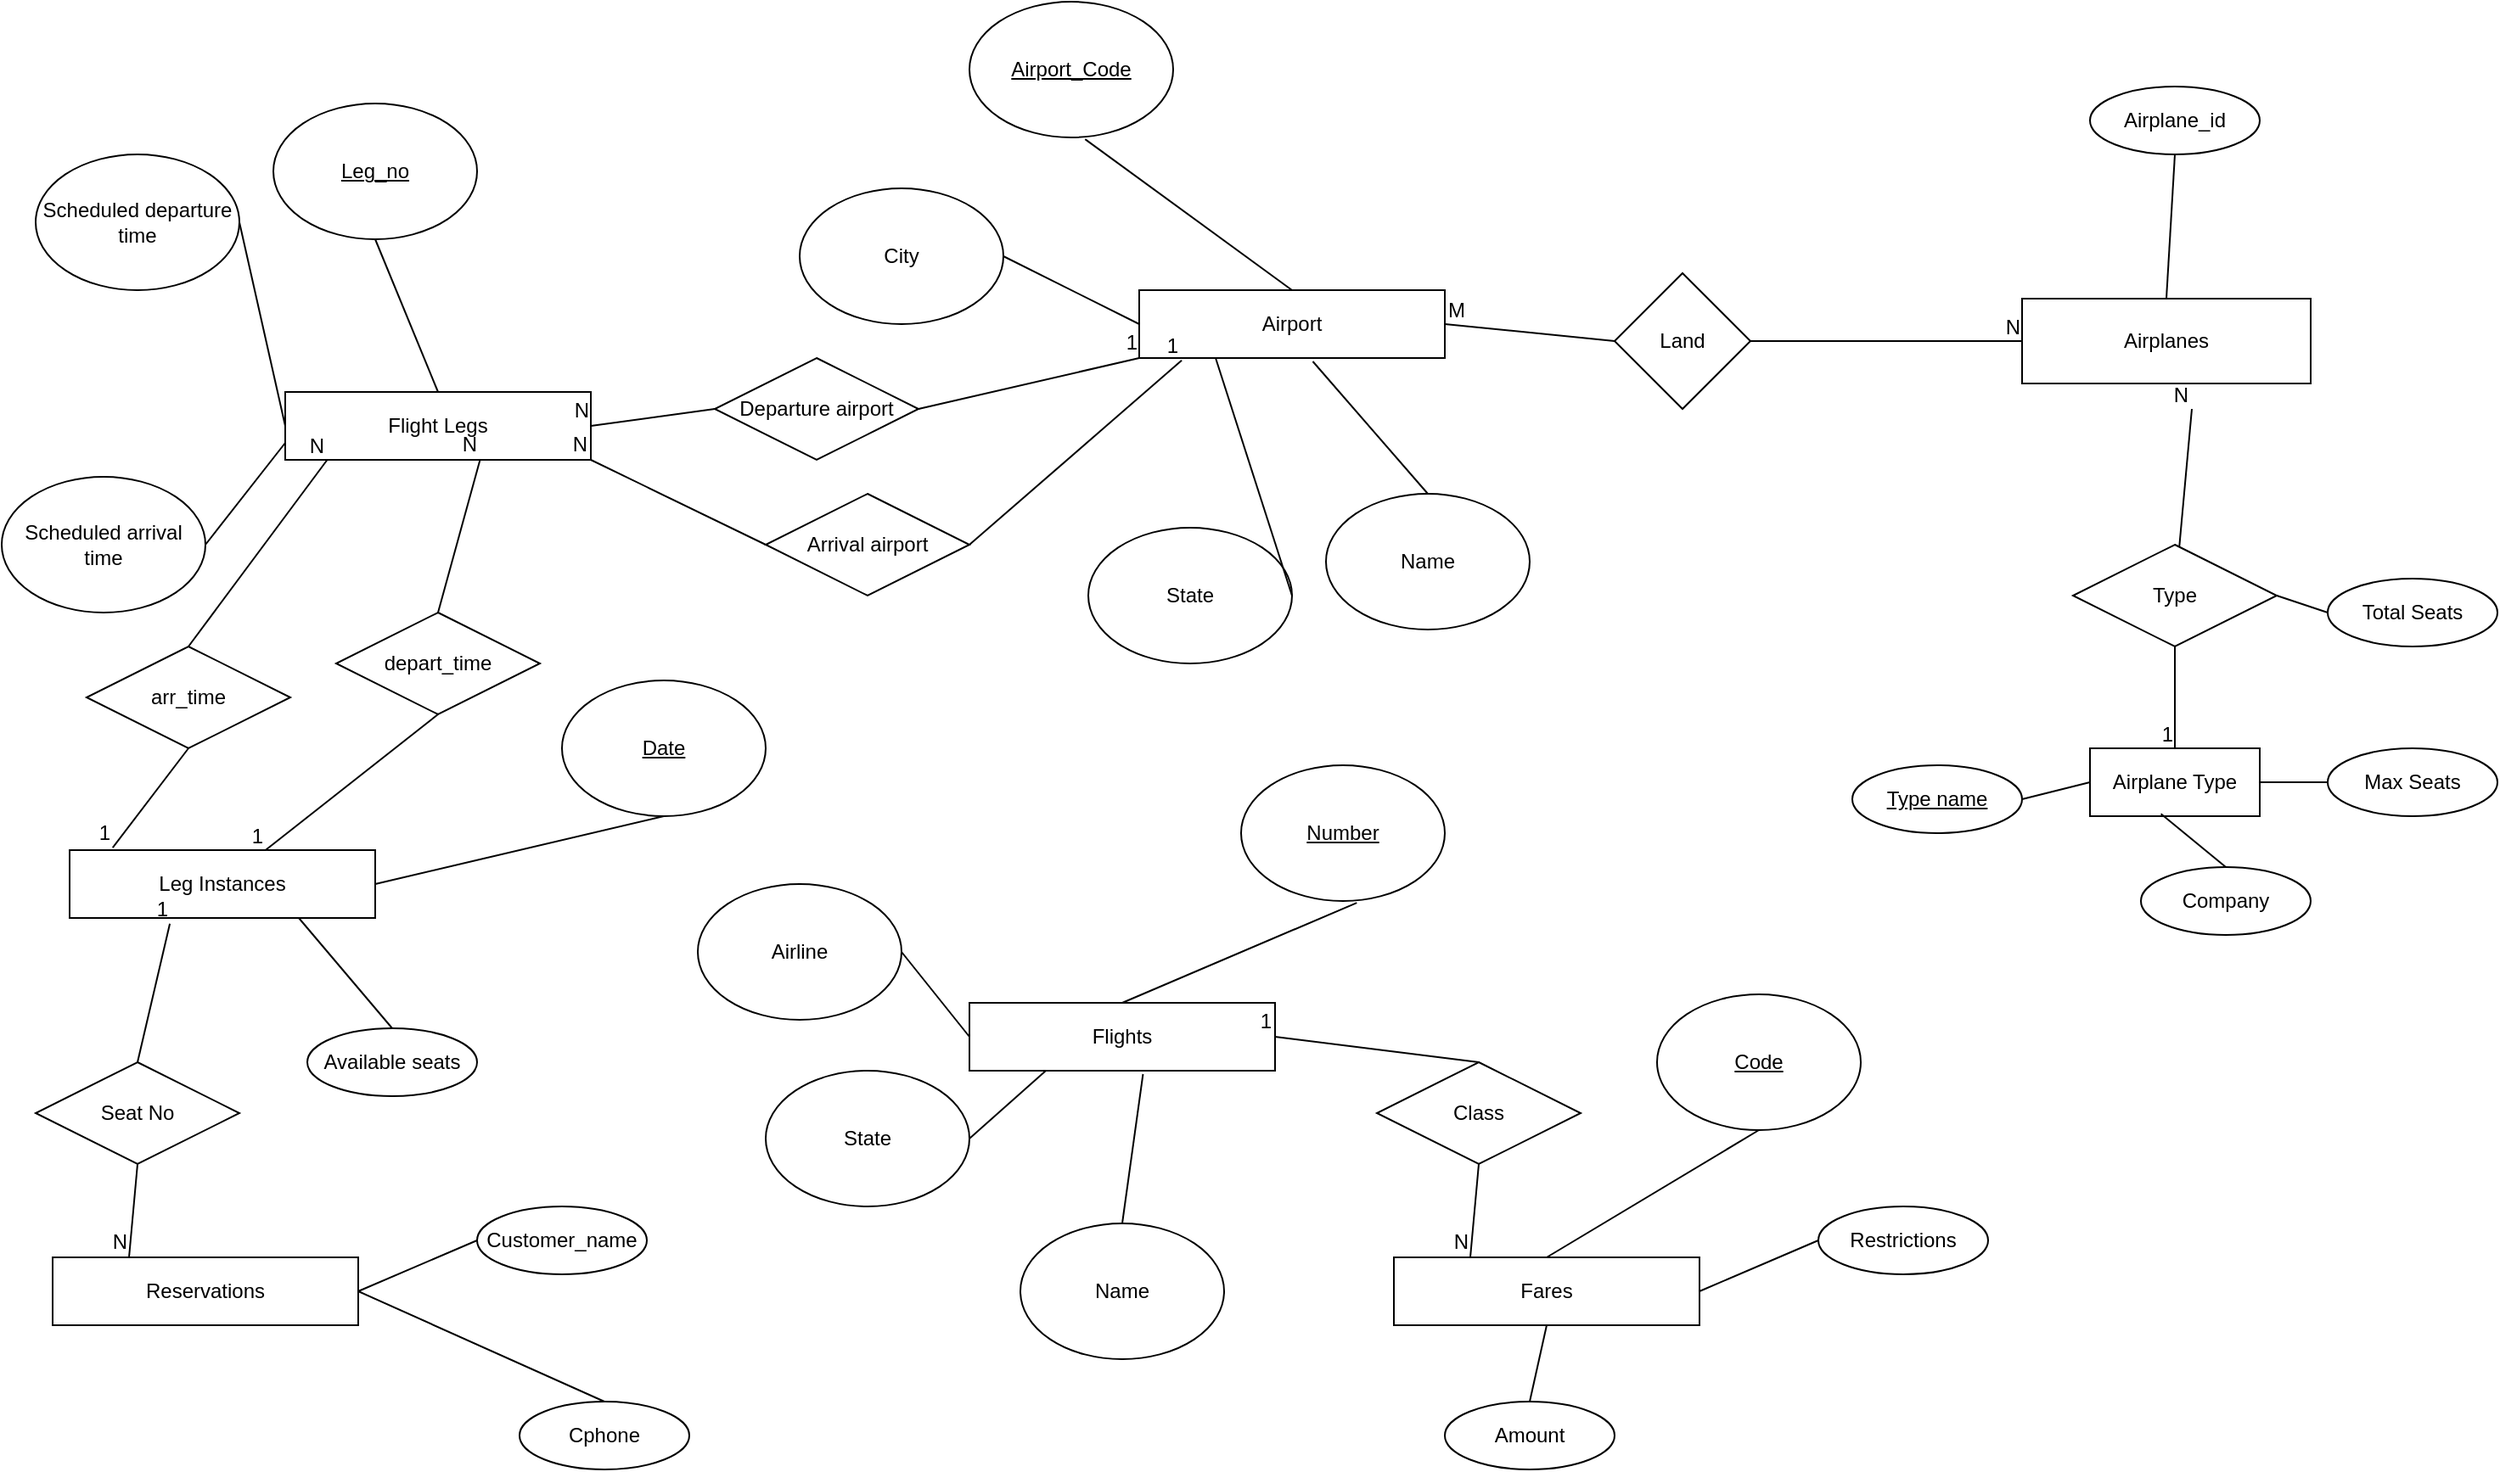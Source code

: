 <mxfile version="24.8.0">
  <diagram name="Page-1" id="k-Av23_oGupuDg4ewC5L">
    <mxGraphModel dx="2117" dy="1691" grid="1" gridSize="10" guides="1" tooltips="1" connect="1" arrows="1" fold="1" page="1" pageScale="1" pageWidth="827" pageHeight="1169" math="0" shadow="0">
      <root>
        <mxCell id="0" />
        <mxCell id="1" parent="0" />
        <mxCell id="vSyVV7Foz87uTXDMN15J-1" value="Airport" style="rounded=0;whiteSpace=wrap;html=1;" vertex="1" parent="1">
          <mxGeometry x="-90" y="130" width="180" height="40" as="geometry" />
        </mxCell>
        <mxCell id="vSyVV7Foz87uTXDMN15J-2" value="" style="endArrow=none;html=1;rounded=0;entryX=0.568;entryY=1.013;entryDx=0;entryDy=0;entryPerimeter=0;exitX=0.5;exitY=0;exitDx=0;exitDy=0;" edge="1" parent="1" source="vSyVV7Foz87uTXDMN15J-1" target="vSyVV7Foz87uTXDMN15J-3">
          <mxGeometry width="50" height="50" relative="1" as="geometry">
            <mxPoint x="-50" y="130" as="sourcePoint" />
            <mxPoint x="-110" y="40" as="targetPoint" />
          </mxGeometry>
        </mxCell>
        <mxCell id="vSyVV7Foz87uTXDMN15J-3" value="&lt;u&gt;Airport_Code&lt;/u&gt;" style="ellipse;whiteSpace=wrap;html=1;" vertex="1" parent="1">
          <mxGeometry x="-190" y="-40" width="120" height="80" as="geometry" />
        </mxCell>
        <mxCell id="vSyVV7Foz87uTXDMN15J-4" value="" style="endArrow=none;html=1;rounded=0;entryX=0;entryY=0.5;entryDx=0;entryDy=0;exitX=1;exitY=0.5;exitDx=0;exitDy=0;" edge="1" parent="1" source="vSyVV7Foz87uTXDMN15J-5" target="vSyVV7Foz87uTXDMN15J-1">
          <mxGeometry width="50" height="50" relative="1" as="geometry">
            <mxPoint x="-160" y="210" as="sourcePoint" />
            <mxPoint x="-110" y="160" as="targetPoint" />
          </mxGeometry>
        </mxCell>
        <mxCell id="vSyVV7Foz87uTXDMN15J-5" value="City" style="ellipse;whiteSpace=wrap;html=1;" vertex="1" parent="1">
          <mxGeometry x="-290" y="70" width="120" height="80" as="geometry" />
        </mxCell>
        <mxCell id="vSyVV7Foz87uTXDMN15J-6" value="State" style="ellipse;whiteSpace=wrap;html=1;" vertex="1" parent="1">
          <mxGeometry x="-120" y="270" width="120" height="80" as="geometry" />
        </mxCell>
        <mxCell id="vSyVV7Foz87uTXDMN15J-7" value="" style="endArrow=none;html=1;rounded=0;entryX=0.25;entryY=1;entryDx=0;entryDy=0;exitX=1;exitY=0.5;exitDx=0;exitDy=0;" edge="1" parent="1" source="vSyVV7Foz87uTXDMN15J-6" target="vSyVV7Foz87uTXDMN15J-1">
          <mxGeometry width="50" height="50" relative="1" as="geometry">
            <mxPoint x="-150" y="260" as="sourcePoint" />
            <mxPoint x="-100" y="210" as="targetPoint" />
          </mxGeometry>
        </mxCell>
        <mxCell id="vSyVV7Foz87uTXDMN15J-8" value="Name" style="ellipse;whiteSpace=wrap;html=1;" vertex="1" parent="1">
          <mxGeometry x="20" y="250" width="120" height="80" as="geometry" />
        </mxCell>
        <mxCell id="vSyVV7Foz87uTXDMN15J-9" value="" style="endArrow=none;html=1;rounded=0;entryX=0.568;entryY=1.05;entryDx=0;entryDy=0;entryPerimeter=0;exitX=0.5;exitY=0;exitDx=0;exitDy=0;" edge="1" parent="1" source="vSyVV7Foz87uTXDMN15J-8" target="vSyVV7Foz87uTXDMN15J-1">
          <mxGeometry width="50" height="50" relative="1" as="geometry">
            <mxPoint x="-60" y="270" as="sourcePoint" />
            <mxPoint x="-10" y="220" as="targetPoint" />
          </mxGeometry>
        </mxCell>
        <mxCell id="vSyVV7Foz87uTXDMN15J-11" value="" style="endArrow=none;html=1;rounded=0;entryX=0;entryY=0.5;entryDx=0;entryDy=0;" edge="1" parent="1" source="vSyVV7Foz87uTXDMN15J-10" target="vSyVV7Foz87uTXDMN15J-14">
          <mxGeometry relative="1" as="geometry">
            <mxPoint x="50" y="160" as="sourcePoint" />
            <mxPoint x="430" y="160" as="targetPoint" />
          </mxGeometry>
        </mxCell>
        <mxCell id="vSyVV7Foz87uTXDMN15J-13" value="N" style="resizable=0;html=1;whiteSpace=wrap;align=right;verticalAlign=bottom;" connectable="0" vertex="1" parent="vSyVV7Foz87uTXDMN15J-11">
          <mxGeometry x="1" relative="1" as="geometry" />
        </mxCell>
        <mxCell id="vSyVV7Foz87uTXDMN15J-14" value="Airplanes" style="whiteSpace=wrap;html=1;align=center;" vertex="1" parent="1">
          <mxGeometry x="430" y="135" width="170" height="50" as="geometry" />
        </mxCell>
        <mxCell id="vSyVV7Foz87uTXDMN15J-15" value="" style="endArrow=none;html=1;rounded=0;entryX=0;entryY=0.5;entryDx=0;entryDy=0;exitX=1;exitY=0.5;exitDx=0;exitDy=0;" edge="1" parent="1" source="vSyVV7Foz87uTXDMN15J-1" target="vSyVV7Foz87uTXDMN15J-10">
          <mxGeometry relative="1" as="geometry">
            <mxPoint x="50" y="160" as="sourcePoint" />
            <mxPoint x="430" y="160" as="targetPoint" />
          </mxGeometry>
        </mxCell>
        <mxCell id="vSyVV7Foz87uTXDMN15J-16" value="M" style="resizable=0;html=1;whiteSpace=wrap;align=left;verticalAlign=bottom;" connectable="0" vertex="1" parent="vSyVV7Foz87uTXDMN15J-15">
          <mxGeometry x="-1" relative="1" as="geometry" />
        </mxCell>
        <mxCell id="vSyVV7Foz87uTXDMN15J-10" value="Land" style="rhombus;whiteSpace=wrap;html=1;" vertex="1" parent="1">
          <mxGeometry x="190" y="120" width="80" height="80" as="geometry" />
        </mxCell>
        <mxCell id="vSyVV7Foz87uTXDMN15J-18" value="Airplane_id" style="ellipse;whiteSpace=wrap;html=1;align=center;" vertex="1" parent="1">
          <mxGeometry x="470" y="10" width="100" height="40" as="geometry" />
        </mxCell>
        <mxCell id="vSyVV7Foz87uTXDMN15J-19" value="" style="endArrow=none;html=1;rounded=0;entryX=0.5;entryY=1;entryDx=0;entryDy=0;exitX=0.5;exitY=0;exitDx=0;exitDy=0;" edge="1" parent="1" source="vSyVV7Foz87uTXDMN15J-14" target="vSyVV7Foz87uTXDMN15J-18">
          <mxGeometry width="50" height="50" relative="1" as="geometry">
            <mxPoint x="490" y="110" as="sourcePoint" />
            <mxPoint x="540" y="60" as="targetPoint" />
          </mxGeometry>
        </mxCell>
        <mxCell id="vSyVV7Foz87uTXDMN15J-21" value="Type" style="shape=rhombus;perimeter=rhombusPerimeter;whiteSpace=wrap;html=1;align=center;" vertex="1" parent="1">
          <mxGeometry x="460" y="280" width="120" height="60" as="geometry" />
        </mxCell>
        <mxCell id="vSyVV7Foz87uTXDMN15J-22" value="" style="endArrow=none;html=1;rounded=0;" edge="1" parent="1" source="vSyVV7Foz87uTXDMN15J-21">
          <mxGeometry relative="1" as="geometry">
            <mxPoint x="360" y="240" as="sourcePoint" />
            <mxPoint x="530" y="200" as="targetPoint" />
          </mxGeometry>
        </mxCell>
        <mxCell id="vSyVV7Foz87uTXDMN15J-23" value="N" style="resizable=0;html=1;whiteSpace=wrap;align=right;verticalAlign=bottom;" connectable="0" vertex="1" parent="vSyVV7Foz87uTXDMN15J-22">
          <mxGeometry x="1" relative="1" as="geometry" />
        </mxCell>
        <mxCell id="vSyVV7Foz87uTXDMN15J-24" value="Airplane Type" style="whiteSpace=wrap;html=1;align=center;" vertex="1" parent="1">
          <mxGeometry x="470" y="400" width="100" height="40" as="geometry" />
        </mxCell>
        <mxCell id="vSyVV7Foz87uTXDMN15J-25" value="" style="endArrow=none;html=1;rounded=0;exitX=0.5;exitY=1;exitDx=0;exitDy=0;entryX=0.5;entryY=0;entryDx=0;entryDy=0;" edge="1" parent="1" source="vSyVV7Foz87uTXDMN15J-21" target="vSyVV7Foz87uTXDMN15J-24">
          <mxGeometry relative="1" as="geometry">
            <mxPoint x="280" y="380" as="sourcePoint" />
            <mxPoint x="440" y="380" as="targetPoint" />
          </mxGeometry>
        </mxCell>
        <mxCell id="vSyVV7Foz87uTXDMN15J-26" value="1" style="resizable=0;html=1;whiteSpace=wrap;align=right;verticalAlign=bottom;" connectable="0" vertex="1" parent="vSyVV7Foz87uTXDMN15J-25">
          <mxGeometry x="1" relative="1" as="geometry" />
        </mxCell>
        <mxCell id="vSyVV7Foz87uTXDMN15J-27" value="Total Seats" style="ellipse;whiteSpace=wrap;html=1;align=center;" vertex="1" parent="1">
          <mxGeometry x="610" y="300" width="100" height="40" as="geometry" />
        </mxCell>
        <mxCell id="vSyVV7Foz87uTXDMN15J-28" value="" style="endArrow=none;html=1;rounded=0;entryX=0;entryY=0.5;entryDx=0;entryDy=0;exitX=1;exitY=0.5;exitDx=0;exitDy=0;" edge="1" parent="1" source="vSyVV7Foz87uTXDMN15J-21" target="vSyVV7Foz87uTXDMN15J-27">
          <mxGeometry relative="1" as="geometry">
            <mxPoint x="540" y="350" as="sourcePoint" />
            <mxPoint x="700" y="350" as="targetPoint" />
          </mxGeometry>
        </mxCell>
        <mxCell id="vSyVV7Foz87uTXDMN15J-29" value="Type name" style="ellipse;whiteSpace=wrap;html=1;align=center;fontStyle=4;" vertex="1" parent="1">
          <mxGeometry x="330" y="410" width="100" height="40" as="geometry" />
        </mxCell>
        <mxCell id="vSyVV7Foz87uTXDMN15J-30" value="" style="endArrow=none;html=1;rounded=0;entryX=0;entryY=0.5;entryDx=0;entryDy=0;exitX=1;exitY=0.5;exitDx=0;exitDy=0;" edge="1" parent="1" source="vSyVV7Foz87uTXDMN15J-29" target="vSyVV7Foz87uTXDMN15J-24">
          <mxGeometry relative="1" as="geometry">
            <mxPoint x="210" y="440" as="sourcePoint" />
            <mxPoint x="370" y="440" as="targetPoint" />
          </mxGeometry>
        </mxCell>
        <mxCell id="vSyVV7Foz87uTXDMN15J-33" value="Max Seats" style="ellipse;whiteSpace=wrap;html=1;align=center;" vertex="1" parent="1">
          <mxGeometry x="610" y="400" width="100" height="40" as="geometry" />
        </mxCell>
        <mxCell id="vSyVV7Foz87uTXDMN15J-34" value="Company" style="ellipse;whiteSpace=wrap;html=1;align=center;" vertex="1" parent="1">
          <mxGeometry x="500" y="470" width="100" height="40" as="geometry" />
        </mxCell>
        <mxCell id="vSyVV7Foz87uTXDMN15J-35" value="" style="endArrow=none;html=1;rounded=0;entryX=0;entryY=0.5;entryDx=0;entryDy=0;exitX=1;exitY=0.5;exitDx=0;exitDy=0;" edge="1" parent="1" source="vSyVV7Foz87uTXDMN15J-24" target="vSyVV7Foz87uTXDMN15J-33">
          <mxGeometry relative="1" as="geometry">
            <mxPoint x="540" y="460" as="sourcePoint" />
            <mxPoint x="700" y="460" as="targetPoint" />
          </mxGeometry>
        </mxCell>
        <mxCell id="vSyVV7Foz87uTXDMN15J-36" value="" style="endArrow=none;html=1;rounded=0;exitX=0.418;exitY=0.965;exitDx=0;exitDy=0;exitPerimeter=0;entryX=0.5;entryY=0;entryDx=0;entryDy=0;" edge="1" parent="1" source="vSyVV7Foz87uTXDMN15J-24" target="vSyVV7Foz87uTXDMN15J-34">
          <mxGeometry relative="1" as="geometry">
            <mxPoint x="420" y="480" as="sourcePoint" />
            <mxPoint x="580" y="480" as="targetPoint" />
          </mxGeometry>
        </mxCell>
        <mxCell id="vSyVV7Foz87uTXDMN15J-37" value="Flights" style="rounded=0;whiteSpace=wrap;html=1;" vertex="1" parent="1">
          <mxGeometry x="-190" y="550" width="180" height="40" as="geometry" />
        </mxCell>
        <mxCell id="vSyVV7Foz87uTXDMN15J-38" value="" style="endArrow=none;html=1;rounded=0;entryX=0.568;entryY=1.013;entryDx=0;entryDy=0;entryPerimeter=0;exitX=0.5;exitY=0;exitDx=0;exitDy=0;" edge="1" parent="1" source="vSyVV7Foz87uTXDMN15J-37" target="vSyVV7Foz87uTXDMN15J-39">
          <mxGeometry width="50" height="50" relative="1" as="geometry">
            <mxPoint x="-110" y="540" as="sourcePoint" />
            <mxPoint x="-170" y="450" as="targetPoint" />
          </mxGeometry>
        </mxCell>
        <mxCell id="vSyVV7Foz87uTXDMN15J-39" value="&lt;u&gt;Number&lt;/u&gt;" style="ellipse;whiteSpace=wrap;html=1;" vertex="1" parent="1">
          <mxGeometry x="-30" y="410" width="120" height="80" as="geometry" />
        </mxCell>
        <mxCell id="vSyVV7Foz87uTXDMN15J-40" value="" style="endArrow=none;html=1;rounded=0;entryX=0;entryY=0.5;entryDx=0;entryDy=0;exitX=1;exitY=0.5;exitDx=0;exitDy=0;" edge="1" parent="1" source="vSyVV7Foz87uTXDMN15J-41" target="vSyVV7Foz87uTXDMN15J-37">
          <mxGeometry width="50" height="50" relative="1" as="geometry">
            <mxPoint x="-220" y="620" as="sourcePoint" />
            <mxPoint x="-170" y="570" as="targetPoint" />
          </mxGeometry>
        </mxCell>
        <mxCell id="vSyVV7Foz87uTXDMN15J-41" value="Airline" style="ellipse;whiteSpace=wrap;html=1;" vertex="1" parent="1">
          <mxGeometry x="-350" y="480" width="120" height="80" as="geometry" />
        </mxCell>
        <mxCell id="vSyVV7Foz87uTXDMN15J-42" value="State" style="ellipse;whiteSpace=wrap;html=1;" vertex="1" parent="1">
          <mxGeometry x="-310" y="590" width="120" height="80" as="geometry" />
        </mxCell>
        <mxCell id="vSyVV7Foz87uTXDMN15J-43" value="" style="endArrow=none;html=1;rounded=0;entryX=0.25;entryY=1;entryDx=0;entryDy=0;exitX=1;exitY=0.5;exitDx=0;exitDy=0;" edge="1" parent="1" source="vSyVV7Foz87uTXDMN15J-42" target="vSyVV7Foz87uTXDMN15J-37">
          <mxGeometry width="50" height="50" relative="1" as="geometry">
            <mxPoint x="-210" y="670" as="sourcePoint" />
            <mxPoint x="-160" y="620" as="targetPoint" />
          </mxGeometry>
        </mxCell>
        <mxCell id="vSyVV7Foz87uTXDMN15J-44" value="Name" style="ellipse;whiteSpace=wrap;html=1;" vertex="1" parent="1">
          <mxGeometry x="-160" y="680" width="120" height="80" as="geometry" />
        </mxCell>
        <mxCell id="vSyVV7Foz87uTXDMN15J-45" value="" style="endArrow=none;html=1;rounded=0;entryX=0.568;entryY=1.05;entryDx=0;entryDy=0;entryPerimeter=0;exitX=0.5;exitY=0;exitDx=0;exitDy=0;" edge="1" parent="1" source="vSyVV7Foz87uTXDMN15J-44" target="vSyVV7Foz87uTXDMN15J-37">
          <mxGeometry width="50" height="50" relative="1" as="geometry">
            <mxPoint x="-120" y="680" as="sourcePoint" />
            <mxPoint x="-70" y="630" as="targetPoint" />
          </mxGeometry>
        </mxCell>
        <mxCell id="vSyVV7Foz87uTXDMN15J-46" value="Flight Legs" style="rounded=0;whiteSpace=wrap;html=1;" vertex="1" parent="1">
          <mxGeometry x="-593" y="190" width="180" height="40" as="geometry" />
        </mxCell>
        <mxCell id="vSyVV7Foz87uTXDMN15J-47" value="" style="endArrow=none;html=1;rounded=0;entryX=0.5;entryY=1;entryDx=0;entryDy=0;exitX=0.5;exitY=0;exitDx=0;exitDy=0;" edge="1" parent="1" source="vSyVV7Foz87uTXDMN15J-46" target="vSyVV7Foz87uTXDMN15J-48">
          <mxGeometry width="50" height="50" relative="1" as="geometry">
            <mxPoint x="-430" y="260" as="sourcePoint" />
            <mxPoint x="-341.84" y="171.04" as="targetPoint" />
          </mxGeometry>
        </mxCell>
        <mxCell id="vSyVV7Foz87uTXDMN15J-48" value="&lt;u&gt;Leg_no&lt;/u&gt;" style="ellipse;whiteSpace=wrap;html=1;" vertex="1" parent="1">
          <mxGeometry x="-600" y="20" width="120" height="80" as="geometry" />
        </mxCell>
        <mxCell id="vSyVV7Foz87uTXDMN15J-49" value="" style="endArrow=none;html=1;rounded=0;entryX=0;entryY=0.5;entryDx=0;entryDy=0;exitX=1;exitY=0.5;exitDx=0;exitDy=0;" edge="1" parent="1" source="vSyVV7Foz87uTXDMN15J-50" target="vSyVV7Foz87uTXDMN15J-46">
          <mxGeometry width="50" height="50" relative="1" as="geometry">
            <mxPoint x="-540" y="340" as="sourcePoint" />
            <mxPoint x="-490" y="290" as="targetPoint" />
          </mxGeometry>
        </mxCell>
        <mxCell id="vSyVV7Foz87uTXDMN15J-50" value="Scheduled departure time" style="ellipse;whiteSpace=wrap;html=1;" vertex="1" parent="1">
          <mxGeometry x="-740" y="50" width="120" height="80" as="geometry" />
        </mxCell>
        <mxCell id="vSyVV7Foz87uTXDMN15J-51" value="Scheduled arrival time" style="ellipse;whiteSpace=wrap;html=1;" vertex="1" parent="1">
          <mxGeometry x="-760" y="240" width="120" height="80" as="geometry" />
        </mxCell>
        <mxCell id="vSyVV7Foz87uTXDMN15J-52" value="" style="endArrow=none;html=1;rounded=0;entryX=0;entryY=0.75;entryDx=0;entryDy=0;exitX=1;exitY=0.5;exitDx=0;exitDy=0;" edge="1" parent="1" source="vSyVV7Foz87uTXDMN15J-51" target="vSyVV7Foz87uTXDMN15J-46">
          <mxGeometry width="50" height="50" relative="1" as="geometry">
            <mxPoint x="-530" y="390" as="sourcePoint" />
            <mxPoint x="-480" y="340" as="targetPoint" />
          </mxGeometry>
        </mxCell>
        <mxCell id="vSyVV7Foz87uTXDMN15J-55" value="Departure airport" style="shape=rhombus;perimeter=rhombusPerimeter;whiteSpace=wrap;html=1;align=center;" vertex="1" parent="1">
          <mxGeometry x="-340" y="170" width="120" height="60" as="geometry" />
        </mxCell>
        <mxCell id="vSyVV7Foz87uTXDMN15J-56" value="Arrival airport" style="shape=rhombus;perimeter=rhombusPerimeter;whiteSpace=wrap;html=1;align=center;" vertex="1" parent="1">
          <mxGeometry x="-310" y="250" width="120" height="60" as="geometry" />
        </mxCell>
        <mxCell id="vSyVV7Foz87uTXDMN15J-57" value="" style="endArrow=none;html=1;rounded=0;entryX=0;entryY=1;entryDx=0;entryDy=0;exitX=1;exitY=0.5;exitDx=0;exitDy=0;" edge="1" parent="1" source="vSyVV7Foz87uTXDMN15J-55" target="vSyVV7Foz87uTXDMN15J-1">
          <mxGeometry relative="1" as="geometry">
            <mxPoint x="-230" y="230" as="sourcePoint" />
            <mxPoint x="-70" y="230" as="targetPoint" />
          </mxGeometry>
        </mxCell>
        <mxCell id="vSyVV7Foz87uTXDMN15J-58" value="1" style="resizable=0;html=1;whiteSpace=wrap;align=right;verticalAlign=bottom;" connectable="0" vertex="1" parent="vSyVV7Foz87uTXDMN15J-57">
          <mxGeometry x="1" relative="1" as="geometry" />
        </mxCell>
        <mxCell id="vSyVV7Foz87uTXDMN15J-59" value="" style="endArrow=none;html=1;rounded=0;exitX=1;exitY=0.5;exitDx=0;exitDy=0;entryX=0.139;entryY=1.035;entryDx=0;entryDy=0;entryPerimeter=0;" edge="1" parent="1" source="vSyVV7Foz87uTXDMN15J-56" target="vSyVV7Foz87uTXDMN15J-1">
          <mxGeometry relative="1" as="geometry">
            <mxPoint x="-470" y="310" as="sourcePoint" />
            <mxPoint x="-70" y="190" as="targetPoint" />
          </mxGeometry>
        </mxCell>
        <mxCell id="vSyVV7Foz87uTXDMN15J-60" value="1" style="resizable=0;html=1;whiteSpace=wrap;align=right;verticalAlign=bottom;" connectable="0" vertex="1" parent="vSyVV7Foz87uTXDMN15J-59">
          <mxGeometry x="1" relative="1" as="geometry" />
        </mxCell>
        <mxCell id="vSyVV7Foz87uTXDMN15J-61" value="" style="endArrow=none;html=1;rounded=0;entryX=1;entryY=0.5;entryDx=0;entryDy=0;exitX=0;exitY=0.5;exitDx=0;exitDy=0;" edge="1" parent="1" source="vSyVV7Foz87uTXDMN15J-55" target="vSyVV7Foz87uTXDMN15J-46">
          <mxGeometry relative="1" as="geometry">
            <mxPoint x="-460" y="300" as="sourcePoint" />
            <mxPoint x="-300" y="300" as="targetPoint" />
          </mxGeometry>
        </mxCell>
        <mxCell id="vSyVV7Foz87uTXDMN15J-62" value="N" style="resizable=0;html=1;whiteSpace=wrap;align=right;verticalAlign=bottom;" connectable="0" vertex="1" parent="vSyVV7Foz87uTXDMN15J-61">
          <mxGeometry x="1" relative="1" as="geometry" />
        </mxCell>
        <mxCell id="vSyVV7Foz87uTXDMN15J-63" value="" style="endArrow=none;html=1;rounded=0;entryX=1;entryY=1;entryDx=0;entryDy=0;exitX=0;exitY=0.5;exitDx=0;exitDy=0;" edge="1" parent="1" source="vSyVV7Foz87uTXDMN15J-56" target="vSyVV7Foz87uTXDMN15J-46">
          <mxGeometry relative="1" as="geometry">
            <mxPoint x="-450" y="350" as="sourcePoint" />
            <mxPoint x="-290" y="350" as="targetPoint" />
          </mxGeometry>
        </mxCell>
        <mxCell id="vSyVV7Foz87uTXDMN15J-64" value="N" style="resizable=0;html=1;whiteSpace=wrap;align=right;verticalAlign=bottom;" connectable="0" vertex="1" parent="vSyVV7Foz87uTXDMN15J-63">
          <mxGeometry x="1" relative="1" as="geometry" />
        </mxCell>
        <mxCell id="vSyVV7Foz87uTXDMN15J-66" value="Leg Instances" style="rounded=0;whiteSpace=wrap;html=1;" vertex="1" parent="1">
          <mxGeometry x="-720" y="460" width="180" height="40" as="geometry" />
        </mxCell>
        <mxCell id="vSyVV7Foz87uTXDMN15J-67" value="&lt;u&gt;Date&lt;/u&gt;" style="ellipse;whiteSpace=wrap;html=1;" vertex="1" parent="1">
          <mxGeometry x="-430" y="360" width="120" height="80" as="geometry" />
        </mxCell>
        <mxCell id="vSyVV7Foz87uTXDMN15J-68" value="" style="endArrow=none;html=1;rounded=0;entryX=0.5;entryY=1;entryDx=0;entryDy=0;exitX=1;exitY=0.5;exitDx=0;exitDy=0;" edge="1" parent="1" source="vSyVV7Foz87uTXDMN15J-66" target="vSyVV7Foz87uTXDMN15J-67">
          <mxGeometry relative="1" as="geometry">
            <mxPoint x="-640" y="430" as="sourcePoint" />
            <mxPoint x="-480" y="430" as="targetPoint" />
          </mxGeometry>
        </mxCell>
        <mxCell id="vSyVV7Foz87uTXDMN15J-69" value="arr_time" style="shape=rhombus;perimeter=rhombusPerimeter;whiteSpace=wrap;html=1;align=center;" vertex="1" parent="1">
          <mxGeometry x="-710" y="340" width="120" height="60" as="geometry" />
        </mxCell>
        <mxCell id="vSyVV7Foz87uTXDMN15J-70" value="depart_time" style="shape=rhombus;perimeter=rhombusPerimeter;whiteSpace=wrap;html=1;align=center;" vertex="1" parent="1">
          <mxGeometry x="-563" y="320" width="120" height="60" as="geometry" />
        </mxCell>
        <mxCell id="vSyVV7Foz87uTXDMN15J-71" value="" style="endArrow=none;html=1;rounded=0;entryX=0.141;entryY=-0.035;entryDx=0;entryDy=0;exitX=0.5;exitY=1;exitDx=0;exitDy=0;entryPerimeter=0;" edge="1" parent="1" source="vSyVV7Foz87uTXDMN15J-69" target="vSyVV7Foz87uTXDMN15J-66">
          <mxGeometry relative="1" as="geometry">
            <mxPoint x="-495.26" y="360" as="sourcePoint" />
            <mxPoint x="-730" y="460.2" as="targetPoint" />
          </mxGeometry>
        </mxCell>
        <mxCell id="vSyVV7Foz87uTXDMN15J-72" value="1" style="resizable=0;html=1;whiteSpace=wrap;align=right;verticalAlign=bottom;" connectable="0" vertex="1" parent="vSyVV7Foz87uTXDMN15J-71">
          <mxGeometry x="1" relative="1" as="geometry" />
        </mxCell>
        <mxCell id="vSyVV7Foz87uTXDMN15J-73" value="" style="endArrow=none;html=1;rounded=0;exitX=0.5;exitY=1;exitDx=0;exitDy=0;" edge="1" parent="1" source="vSyVV7Foz87uTXDMN15J-70" target="vSyVV7Foz87uTXDMN15J-66">
          <mxGeometry relative="1" as="geometry">
            <mxPoint x="-735.26" y="440" as="sourcePoint" />
            <mxPoint x="-664.48" y="462.6" as="targetPoint" />
          </mxGeometry>
        </mxCell>
        <mxCell id="vSyVV7Foz87uTXDMN15J-74" value="1" style="resizable=0;html=1;whiteSpace=wrap;align=right;verticalAlign=bottom;" connectable="0" vertex="1" parent="vSyVV7Foz87uTXDMN15J-73">
          <mxGeometry x="1" relative="1" as="geometry" />
        </mxCell>
        <mxCell id="vSyVV7Foz87uTXDMN15J-75" value="" style="endArrow=none;html=1;rounded=0;entryX=0.25;entryY=1;entryDx=0;entryDy=0;exitX=0.5;exitY=0;exitDx=0;exitDy=0;" edge="1" parent="1" source="vSyVV7Foz87uTXDMN15J-69">
          <mxGeometry relative="1" as="geometry">
            <mxPoint x="-725.26" y="430" as="sourcePoint" />
            <mxPoint x="-568.26" y="230" as="targetPoint" />
          </mxGeometry>
        </mxCell>
        <mxCell id="vSyVV7Foz87uTXDMN15J-76" value="N" style="resizable=0;html=1;whiteSpace=wrap;align=right;verticalAlign=bottom;" connectable="0" vertex="1" parent="vSyVV7Foz87uTXDMN15J-75">
          <mxGeometry x="1" relative="1" as="geometry" />
        </mxCell>
        <mxCell id="vSyVV7Foz87uTXDMN15J-77" value="" style="endArrow=none;html=1;rounded=0;entryX=0.75;entryY=1;entryDx=0;entryDy=0;exitX=0.5;exitY=0;exitDx=0;exitDy=0;" edge="1" parent="1" source="vSyVV7Foz87uTXDMN15J-70">
          <mxGeometry relative="1" as="geometry">
            <mxPoint x="-715.26" y="480" as="sourcePoint" />
            <mxPoint x="-478.26" y="230" as="targetPoint" />
          </mxGeometry>
        </mxCell>
        <mxCell id="vSyVV7Foz87uTXDMN15J-78" value="N" style="resizable=0;html=1;whiteSpace=wrap;align=right;verticalAlign=bottom;" connectable="0" vertex="1" parent="vSyVV7Foz87uTXDMN15J-77">
          <mxGeometry x="1" relative="1" as="geometry" />
        </mxCell>
        <mxCell id="vSyVV7Foz87uTXDMN15J-79" value="Available seats" style="ellipse;whiteSpace=wrap;html=1;align=center;" vertex="1" parent="1">
          <mxGeometry x="-580" y="565" width="100" height="40" as="geometry" />
        </mxCell>
        <mxCell id="vSyVV7Foz87uTXDMN15J-80" value="" style="endArrow=none;html=1;rounded=0;entryX=0.5;entryY=0;entryDx=0;entryDy=0;exitX=0.75;exitY=1;exitDx=0;exitDy=0;" edge="1" parent="1" source="vSyVV7Foz87uTXDMN15J-66" target="vSyVV7Foz87uTXDMN15J-79">
          <mxGeometry relative="1" as="geometry">
            <mxPoint x="-530" y="490" as="sourcePoint" />
            <mxPoint x="-360" y="450" as="targetPoint" />
          </mxGeometry>
        </mxCell>
        <mxCell id="vSyVV7Foz87uTXDMN15J-81" value="Reservations" style="rounded=0;whiteSpace=wrap;html=1;" vertex="1" parent="1">
          <mxGeometry x="-730" y="700" width="180" height="40" as="geometry" />
        </mxCell>
        <mxCell id="vSyVV7Foz87uTXDMN15J-82" value="Customer_name" style="ellipse;whiteSpace=wrap;html=1;align=center;" vertex="1" parent="1">
          <mxGeometry x="-480" y="670" width="100" height="40" as="geometry" />
        </mxCell>
        <mxCell id="vSyVV7Foz87uTXDMN15J-83" value="" style="endArrow=none;html=1;rounded=0;entryX=0;entryY=0.5;entryDx=0;entryDy=0;exitX=1;exitY=0.5;exitDx=0;exitDy=0;" edge="1" parent="1" target="vSyVV7Foz87uTXDMN15J-82" source="vSyVV7Foz87uTXDMN15J-81">
          <mxGeometry relative="1" as="geometry">
            <mxPoint x="-443" y="655" as="sourcePoint" />
            <mxPoint x="-218" y="605" as="targetPoint" />
          </mxGeometry>
        </mxCell>
        <mxCell id="vSyVV7Foz87uTXDMN15J-84" value="Cphone" style="ellipse;whiteSpace=wrap;html=1;align=center;" vertex="1" parent="1">
          <mxGeometry x="-455" y="785" width="100" height="40" as="geometry" />
        </mxCell>
        <mxCell id="vSyVV7Foz87uTXDMN15J-85" value="" style="endArrow=none;html=1;rounded=0;entryX=0.5;entryY=0;entryDx=0;entryDy=0;exitX=1;exitY=0.5;exitDx=0;exitDy=0;" edge="1" parent="1" target="vSyVV7Foz87uTXDMN15J-84" source="vSyVV7Foz87uTXDMN15J-81">
          <mxGeometry relative="1" as="geometry">
            <mxPoint x="-460" y="720" as="sourcePoint" />
            <mxPoint x="-235" y="670" as="targetPoint" />
          </mxGeometry>
        </mxCell>
        <mxCell id="vSyVV7Foz87uTXDMN15J-86" value="Seat No" style="shape=rhombus;perimeter=rhombusPerimeter;whiteSpace=wrap;html=1;align=center;" vertex="1" parent="1">
          <mxGeometry x="-740" y="585" width="120" height="60" as="geometry" />
        </mxCell>
        <mxCell id="vSyVV7Foz87uTXDMN15J-87" value="" style="endArrow=none;html=1;rounded=0;entryX=0.328;entryY=1.085;entryDx=0;entryDy=0;entryPerimeter=0;exitX=0.5;exitY=0;exitDx=0;exitDy=0;" edge="1" parent="1" source="vSyVV7Foz87uTXDMN15J-86" target="vSyVV7Foz87uTXDMN15J-66">
          <mxGeometry relative="1" as="geometry">
            <mxPoint x="-770" y="670" as="sourcePoint" />
            <mxPoint x="-610" y="670" as="targetPoint" />
          </mxGeometry>
        </mxCell>
        <mxCell id="vSyVV7Foz87uTXDMN15J-88" value="1" style="resizable=0;html=1;whiteSpace=wrap;align=right;verticalAlign=bottom;" connectable="0" vertex="1" parent="vSyVV7Foz87uTXDMN15J-87">
          <mxGeometry x="1" relative="1" as="geometry" />
        </mxCell>
        <mxCell id="vSyVV7Foz87uTXDMN15J-89" value="" style="endArrow=none;html=1;rounded=0;exitX=0.5;exitY=1;exitDx=0;exitDy=0;entryX=0.25;entryY=0;entryDx=0;entryDy=0;" edge="1" parent="1" source="vSyVV7Foz87uTXDMN15J-86" target="vSyVV7Foz87uTXDMN15J-81">
          <mxGeometry relative="1" as="geometry">
            <mxPoint x="-750" y="680" as="sourcePoint" />
            <mxPoint x="-590" y="680" as="targetPoint" />
          </mxGeometry>
        </mxCell>
        <mxCell id="vSyVV7Foz87uTXDMN15J-90" value="N" style="resizable=0;html=1;whiteSpace=wrap;align=right;verticalAlign=bottom;" connectable="0" vertex="1" parent="vSyVV7Foz87uTXDMN15J-89">
          <mxGeometry x="1" relative="1" as="geometry" />
        </mxCell>
        <mxCell id="vSyVV7Foz87uTXDMN15J-91" value="Fares" style="rounded=0;whiteSpace=wrap;html=1;" vertex="1" parent="1">
          <mxGeometry x="60" y="700" width="180" height="40" as="geometry" />
        </mxCell>
        <mxCell id="vSyVV7Foz87uTXDMN15J-92" value="Restrictions" style="ellipse;whiteSpace=wrap;html=1;align=center;" vertex="1" parent="1">
          <mxGeometry x="310" y="670" width="100" height="40" as="geometry" />
        </mxCell>
        <mxCell id="vSyVV7Foz87uTXDMN15J-93" value="Amount" style="ellipse;whiteSpace=wrap;html=1;align=center;" vertex="1" parent="1">
          <mxGeometry x="90" y="785" width="100" height="40" as="geometry" />
        </mxCell>
        <mxCell id="vSyVV7Foz87uTXDMN15J-94" value="Class" style="shape=rhombus;perimeter=rhombusPerimeter;whiteSpace=wrap;html=1;align=center;" vertex="1" parent="1">
          <mxGeometry x="50" y="585" width="120" height="60" as="geometry" />
        </mxCell>
        <mxCell id="vSyVV7Foz87uTXDMN15J-95" value="" style="endArrow=none;html=1;rounded=0;entryX=1;entryY=0.5;entryDx=0;entryDy=0;exitX=0.5;exitY=0;exitDx=0;exitDy=0;" edge="1" parent="1" source="vSyVV7Foz87uTXDMN15J-94" target="vSyVV7Foz87uTXDMN15J-37">
          <mxGeometry relative="1" as="geometry">
            <mxPoint x="20" y="670" as="sourcePoint" />
            <mxPoint x="129" y="503" as="targetPoint" />
          </mxGeometry>
        </mxCell>
        <mxCell id="vSyVV7Foz87uTXDMN15J-96" value="1" style="resizable=0;html=1;whiteSpace=wrap;align=right;verticalAlign=bottom;" connectable="0" vertex="1" parent="vSyVV7Foz87uTXDMN15J-95">
          <mxGeometry x="1" relative="1" as="geometry" />
        </mxCell>
        <mxCell id="vSyVV7Foz87uTXDMN15J-97" value="" style="endArrow=none;html=1;rounded=0;exitX=0.5;exitY=1;exitDx=0;exitDy=0;entryX=0.25;entryY=0;entryDx=0;entryDy=0;" edge="1" parent="1" source="vSyVV7Foz87uTXDMN15J-94" target="vSyVV7Foz87uTXDMN15J-91">
          <mxGeometry relative="1" as="geometry">
            <mxPoint x="40" y="680" as="sourcePoint" />
            <mxPoint x="200" y="680" as="targetPoint" />
          </mxGeometry>
        </mxCell>
        <mxCell id="vSyVV7Foz87uTXDMN15J-98" value="N" style="resizable=0;html=1;whiteSpace=wrap;align=right;verticalAlign=bottom;" connectable="0" vertex="1" parent="vSyVV7Foz87uTXDMN15J-97">
          <mxGeometry x="1" relative="1" as="geometry" />
        </mxCell>
        <mxCell id="vSyVV7Foz87uTXDMN15J-99" value="&lt;u&gt;Code&lt;/u&gt;" style="ellipse;whiteSpace=wrap;html=1;" vertex="1" parent="1">
          <mxGeometry x="215" y="545" width="120" height="80" as="geometry" />
        </mxCell>
        <mxCell id="vSyVV7Foz87uTXDMN15J-100" value="" style="endArrow=none;html=1;rounded=0;entryX=0.5;entryY=1;entryDx=0;entryDy=0;exitX=0.5;exitY=0;exitDx=0;exitDy=0;" edge="1" parent="1" source="vSyVV7Foz87uTXDMN15J-91" target="vSyVV7Foz87uTXDMN15J-99">
          <mxGeometry relative="1" as="geometry">
            <mxPoint x="-250" y="610" as="sourcePoint" />
            <mxPoint x="-90" y="610" as="targetPoint" />
          </mxGeometry>
        </mxCell>
        <mxCell id="vSyVV7Foz87uTXDMN15J-103" value="" style="endArrow=none;html=1;rounded=0;entryX=0;entryY=0.5;entryDx=0;entryDy=0;exitX=1;exitY=0.5;exitDx=0;exitDy=0;" edge="1" parent="1" source="vSyVV7Foz87uTXDMN15J-91" target="vSyVV7Foz87uTXDMN15J-92">
          <mxGeometry relative="1" as="geometry">
            <mxPoint x="260" y="770" as="sourcePoint" />
            <mxPoint x="420" y="770" as="targetPoint" />
          </mxGeometry>
        </mxCell>
        <mxCell id="vSyVV7Foz87uTXDMN15J-104" value="" style="endArrow=none;html=1;rounded=0;entryX=0.5;entryY=1;entryDx=0;entryDy=0;exitX=0.5;exitY=0;exitDx=0;exitDy=0;" edge="1" parent="1" source="vSyVV7Foz87uTXDMN15J-93" target="vSyVV7Foz87uTXDMN15J-91">
          <mxGeometry relative="1" as="geometry">
            <mxPoint x="60" y="780" as="sourcePoint" />
            <mxPoint x="220" y="780" as="targetPoint" />
          </mxGeometry>
        </mxCell>
      </root>
    </mxGraphModel>
  </diagram>
</mxfile>
